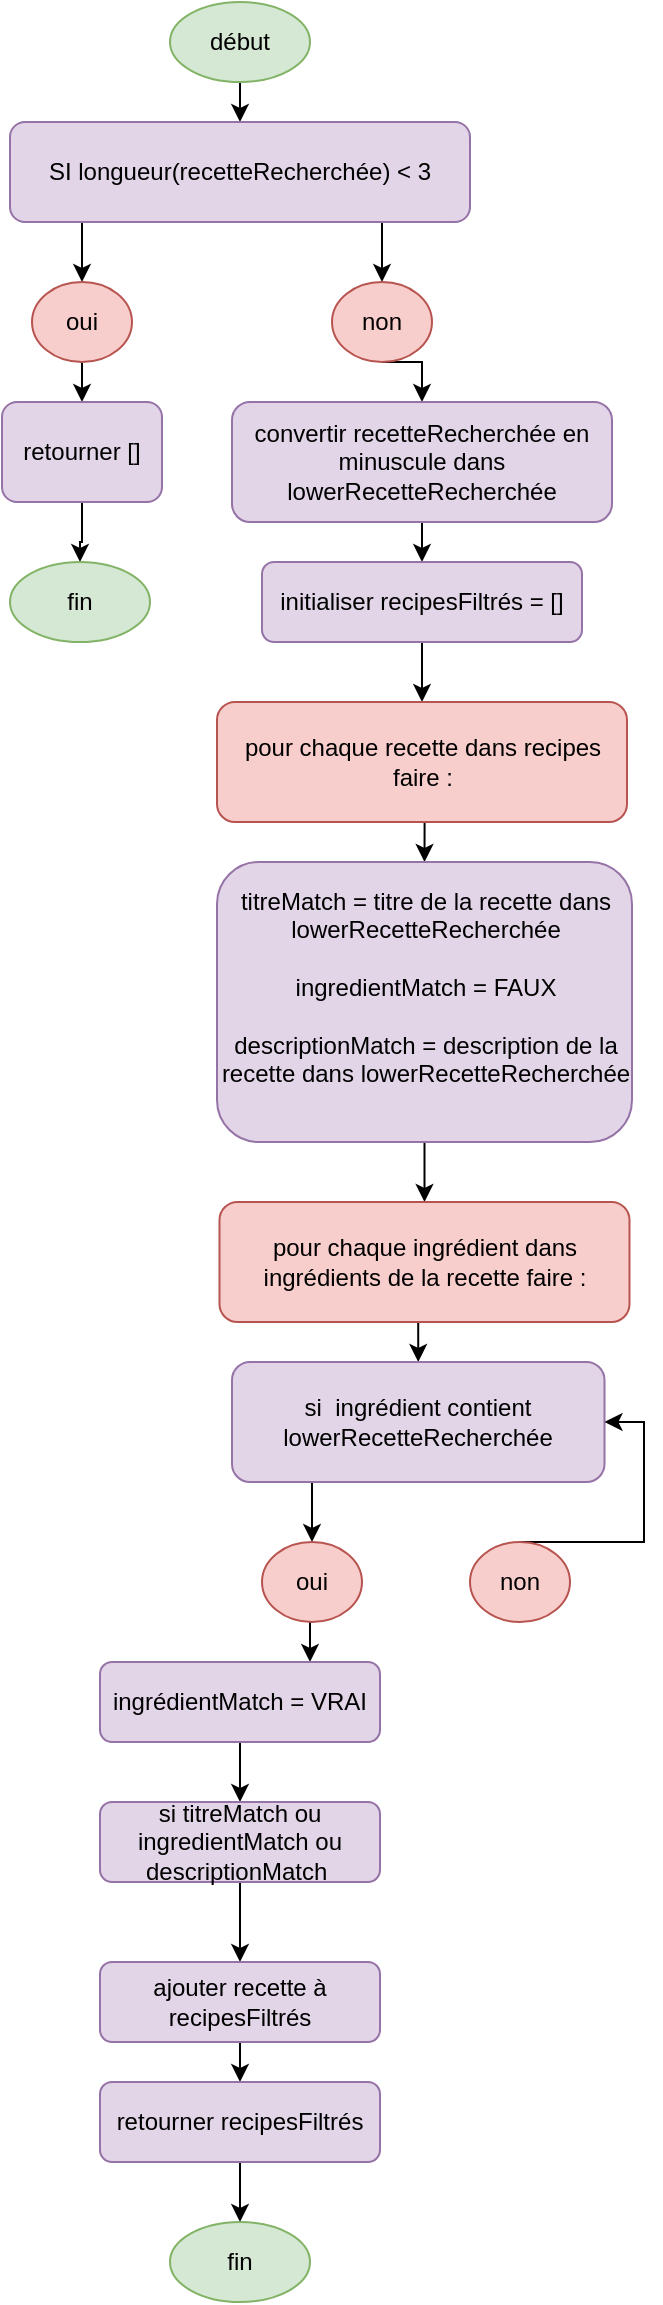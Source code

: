 <mxfile version="24.7.7">
  <diagram name="Page-1" id="sZHfkM0IvigwpGJvcx2V">
    <mxGraphModel dx="1050" dy="522" grid="1" gridSize="10" guides="1" tooltips="1" connect="1" arrows="1" fold="1" page="1" pageScale="1" pageWidth="827" pageHeight="1169" math="0" shadow="0">
      <root>
        <mxCell id="0" />
        <mxCell id="1" parent="0" />
        <mxCell id="hEU5Tb9HG1pzpg3_p1LC-4" style="edgeStyle=orthogonalEdgeStyle;rounded=0;orthogonalLoop=1;jettySize=auto;html=1;exitX=0.5;exitY=1;exitDx=0;exitDy=0;entryX=0.5;entryY=0;entryDx=0;entryDy=0;" edge="1" parent="1" source="hEU5Tb9HG1pzpg3_p1LC-1" target="hEU5Tb9HG1pzpg3_p1LC-3">
          <mxGeometry relative="1" as="geometry" />
        </mxCell>
        <mxCell id="hEU5Tb9HG1pzpg3_p1LC-1" value="début" style="ellipse;whiteSpace=wrap;html=1;fillColor=#d5e8d4;strokeColor=#82b366;" vertex="1" parent="1">
          <mxGeometry x="379" y="30" width="70" height="40" as="geometry" />
        </mxCell>
        <mxCell id="hEU5Tb9HG1pzpg3_p1LC-7" style="edgeStyle=orthogonalEdgeStyle;rounded=0;orthogonalLoop=1;jettySize=auto;html=1;exitX=0.25;exitY=1;exitDx=0;exitDy=0;entryX=0.5;entryY=0;entryDx=0;entryDy=0;" edge="1" parent="1" source="hEU5Tb9HG1pzpg3_p1LC-3" target="hEU5Tb9HG1pzpg3_p1LC-5">
          <mxGeometry relative="1" as="geometry" />
        </mxCell>
        <mxCell id="hEU5Tb9HG1pzpg3_p1LC-8" style="edgeStyle=orthogonalEdgeStyle;rounded=0;orthogonalLoop=1;jettySize=auto;html=1;exitX=0.75;exitY=1;exitDx=0;exitDy=0;entryX=0.5;entryY=0;entryDx=0;entryDy=0;" edge="1" parent="1" source="hEU5Tb9HG1pzpg3_p1LC-3" target="hEU5Tb9HG1pzpg3_p1LC-6">
          <mxGeometry relative="1" as="geometry" />
        </mxCell>
        <mxCell id="hEU5Tb9HG1pzpg3_p1LC-3" value="SI longueur(recetteRecherchée) &amp;lt; 3" style="rounded=1;whiteSpace=wrap;html=1;fillColor=#e1d5e7;strokeColor=#9673a6;" vertex="1" parent="1">
          <mxGeometry x="299" y="90" width="230" height="50" as="geometry" />
        </mxCell>
        <mxCell id="hEU5Tb9HG1pzpg3_p1LC-13" style="edgeStyle=orthogonalEdgeStyle;rounded=0;orthogonalLoop=1;jettySize=auto;html=1;exitX=0.5;exitY=1;exitDx=0;exitDy=0;entryX=0.5;entryY=0;entryDx=0;entryDy=0;" edge="1" parent="1" source="hEU5Tb9HG1pzpg3_p1LC-5" target="hEU5Tb9HG1pzpg3_p1LC-9">
          <mxGeometry relative="1" as="geometry" />
        </mxCell>
        <mxCell id="hEU5Tb9HG1pzpg3_p1LC-5" value="oui" style="ellipse;whiteSpace=wrap;html=1;fillColor=#f8cecc;strokeColor=#b85450;" vertex="1" parent="1">
          <mxGeometry x="310" y="170" width="50" height="40" as="geometry" />
        </mxCell>
        <mxCell id="hEU5Tb9HG1pzpg3_p1LC-15" style="edgeStyle=orthogonalEdgeStyle;rounded=0;orthogonalLoop=1;jettySize=auto;html=1;exitX=0.5;exitY=1;exitDx=0;exitDy=0;entryX=0.5;entryY=0;entryDx=0;entryDy=0;" edge="1" parent="1" source="hEU5Tb9HG1pzpg3_p1LC-6" target="hEU5Tb9HG1pzpg3_p1LC-14">
          <mxGeometry relative="1" as="geometry" />
        </mxCell>
        <mxCell id="hEU5Tb9HG1pzpg3_p1LC-6" value="non" style="ellipse;whiteSpace=wrap;html=1;fillColor=#f8cecc;strokeColor=#b85450;" vertex="1" parent="1">
          <mxGeometry x="460" y="170" width="50" height="40" as="geometry" />
        </mxCell>
        <mxCell id="hEU5Tb9HG1pzpg3_p1LC-11" value="" style="edgeStyle=orthogonalEdgeStyle;rounded=0;orthogonalLoop=1;jettySize=auto;html=1;" edge="1" parent="1" source="hEU5Tb9HG1pzpg3_p1LC-9" target="hEU5Tb9HG1pzpg3_p1LC-10">
          <mxGeometry relative="1" as="geometry" />
        </mxCell>
        <mxCell id="hEU5Tb9HG1pzpg3_p1LC-9" value="retourner []" style="rounded=1;whiteSpace=wrap;html=1;fillColor=#e1d5e7;strokeColor=#9673a6;" vertex="1" parent="1">
          <mxGeometry x="295" y="230" width="80" height="50" as="geometry" />
        </mxCell>
        <mxCell id="hEU5Tb9HG1pzpg3_p1LC-10" value="fin" style="ellipse;whiteSpace=wrap;html=1;fillColor=#d5e8d4;strokeColor=#82b366;" vertex="1" parent="1">
          <mxGeometry x="299" y="310" width="70" height="40" as="geometry" />
        </mxCell>
        <mxCell id="hEU5Tb9HG1pzpg3_p1LC-17" style="edgeStyle=orthogonalEdgeStyle;rounded=0;orthogonalLoop=1;jettySize=auto;html=1;exitX=0.5;exitY=1;exitDx=0;exitDy=0;entryX=0.5;entryY=0;entryDx=0;entryDy=0;" edge="1" parent="1" source="hEU5Tb9HG1pzpg3_p1LC-14" target="hEU5Tb9HG1pzpg3_p1LC-16">
          <mxGeometry relative="1" as="geometry" />
        </mxCell>
        <mxCell id="hEU5Tb9HG1pzpg3_p1LC-14" value="convertir recetteRecherchée en minuscule dans lowerRecetteRecherchée" style="rounded=1;whiteSpace=wrap;html=1;fillColor=#e1d5e7;strokeColor=#9673a6;" vertex="1" parent="1">
          <mxGeometry x="410" y="230" width="190" height="60" as="geometry" />
        </mxCell>
        <mxCell id="hEU5Tb9HG1pzpg3_p1LC-20" style="edgeStyle=orthogonalEdgeStyle;rounded=0;orthogonalLoop=1;jettySize=auto;html=1;exitX=0.5;exitY=1;exitDx=0;exitDy=0;entryX=0.5;entryY=0;entryDx=0;entryDy=0;" edge="1" parent="1" source="hEU5Tb9HG1pzpg3_p1LC-16" target="hEU5Tb9HG1pzpg3_p1LC-19">
          <mxGeometry relative="1" as="geometry" />
        </mxCell>
        <mxCell id="hEU5Tb9HG1pzpg3_p1LC-16" value="initialiser recipesFiltrés = []" style="rounded=1;whiteSpace=wrap;html=1;fillColor=#e1d5e7;strokeColor=#9673a6;" vertex="1" parent="1">
          <mxGeometry x="425" y="310" width="160" height="40" as="geometry" />
        </mxCell>
        <mxCell id="hEU5Tb9HG1pzpg3_p1LC-22" style="edgeStyle=orthogonalEdgeStyle;rounded=0;orthogonalLoop=1;jettySize=auto;html=1;exitX=0.5;exitY=1;exitDx=0;exitDy=0;entryX=0.5;entryY=0;entryDx=0;entryDy=0;" edge="1" parent="1" source="hEU5Tb9HG1pzpg3_p1LC-19" target="hEU5Tb9HG1pzpg3_p1LC-21">
          <mxGeometry relative="1" as="geometry" />
        </mxCell>
        <mxCell id="hEU5Tb9HG1pzpg3_p1LC-19" value="pour chaque recette dans recipes faire :" style="rounded=1;whiteSpace=wrap;html=1;fillColor=#f8cecc;strokeColor=#b85450;" vertex="1" parent="1">
          <mxGeometry x="402.5" y="380" width="205" height="60" as="geometry" />
        </mxCell>
        <mxCell id="hEU5Tb9HG1pzpg3_p1LC-25" style="edgeStyle=orthogonalEdgeStyle;rounded=0;orthogonalLoop=1;jettySize=auto;html=1;exitX=0.5;exitY=1;exitDx=0;exitDy=0;entryX=0.5;entryY=0;entryDx=0;entryDy=0;" edge="1" parent="1" source="hEU5Tb9HG1pzpg3_p1LC-21" target="hEU5Tb9HG1pzpg3_p1LC-23">
          <mxGeometry relative="1" as="geometry" />
        </mxCell>
        <mxCell id="hEU5Tb9HG1pzpg3_p1LC-21" value="titreMatch = titre de la recette dans lowerRecetteRecherchée&lt;div&gt;&lt;br&gt;&lt;div&gt;ingredientMatch = FAUX&lt;/div&gt;&lt;div&gt;&lt;br&gt;&lt;/div&gt;&lt;div&gt;descriptionMatch = description de la recette dans lowerRecetteRecherchée&lt;/div&gt;&lt;div&gt;&lt;br&gt;&lt;/div&gt;&lt;/div&gt;" style="rounded=1;whiteSpace=wrap;html=1;fillColor=#e1d5e7;strokeColor=#9673a6;" vertex="1" parent="1">
          <mxGeometry x="402.5" y="460" width="207.5" height="140" as="geometry" />
        </mxCell>
        <mxCell id="hEU5Tb9HG1pzpg3_p1LC-28" style="edgeStyle=orthogonalEdgeStyle;rounded=0;orthogonalLoop=1;jettySize=auto;html=1;exitX=0.5;exitY=1;exitDx=0;exitDy=0;entryX=0.5;entryY=0;entryDx=0;entryDy=0;" edge="1" parent="1" source="hEU5Tb9HG1pzpg3_p1LC-23" target="hEU5Tb9HG1pzpg3_p1LC-26">
          <mxGeometry relative="1" as="geometry" />
        </mxCell>
        <mxCell id="hEU5Tb9HG1pzpg3_p1LC-23" value="pour chaque ingrédient dans ingrédients de la recette faire :" style="rounded=1;whiteSpace=wrap;html=1;fillColor=#f8cecc;strokeColor=#b85450;" vertex="1" parent="1">
          <mxGeometry x="403.75" y="630" width="205" height="60" as="geometry" />
        </mxCell>
        <mxCell id="hEU5Tb9HG1pzpg3_p1LC-30" style="edgeStyle=orthogonalEdgeStyle;rounded=0;orthogonalLoop=1;jettySize=auto;html=1;exitX=0.25;exitY=1;exitDx=0;exitDy=0;entryX=0.5;entryY=0;entryDx=0;entryDy=0;" edge="1" parent="1" source="hEU5Tb9HG1pzpg3_p1LC-26" target="hEU5Tb9HG1pzpg3_p1LC-27">
          <mxGeometry relative="1" as="geometry" />
        </mxCell>
        <mxCell id="hEU5Tb9HG1pzpg3_p1LC-26" value="si&amp;nbsp; ingrédient contient lowerRecetteRecherchée" style="rounded=1;whiteSpace=wrap;html=1;fillColor=#e1d5e7;strokeColor=#9673a6;" vertex="1" parent="1">
          <mxGeometry x="410" y="710" width="186.25" height="60" as="geometry" />
        </mxCell>
        <mxCell id="hEU5Tb9HG1pzpg3_p1LC-34" style="edgeStyle=orthogonalEdgeStyle;rounded=0;orthogonalLoop=1;jettySize=auto;html=1;exitX=0.5;exitY=1;exitDx=0;exitDy=0;entryX=0.75;entryY=0;entryDx=0;entryDy=0;" edge="1" parent="1" source="hEU5Tb9HG1pzpg3_p1LC-27" target="hEU5Tb9HG1pzpg3_p1LC-33">
          <mxGeometry relative="1" as="geometry" />
        </mxCell>
        <mxCell id="hEU5Tb9HG1pzpg3_p1LC-27" value="oui" style="ellipse;whiteSpace=wrap;html=1;fillColor=#f8cecc;strokeColor=#b85450;" vertex="1" parent="1">
          <mxGeometry x="425" y="800" width="50" height="40" as="geometry" />
        </mxCell>
        <mxCell id="hEU5Tb9HG1pzpg3_p1LC-32" style="edgeStyle=orthogonalEdgeStyle;rounded=0;orthogonalLoop=1;jettySize=auto;html=1;entryX=1;entryY=0.5;entryDx=0;entryDy=0;" edge="1" parent="1" source="hEU5Tb9HG1pzpg3_p1LC-31" target="hEU5Tb9HG1pzpg3_p1LC-26">
          <mxGeometry relative="1" as="geometry">
            <Array as="points">
              <mxPoint x="616" y="800" />
              <mxPoint x="616" y="740" />
            </Array>
          </mxGeometry>
        </mxCell>
        <mxCell id="hEU5Tb9HG1pzpg3_p1LC-31" value="non" style="ellipse;whiteSpace=wrap;html=1;fillColor=#f8cecc;strokeColor=#b85450;" vertex="1" parent="1">
          <mxGeometry x="529" y="800" width="50" height="40" as="geometry" />
        </mxCell>
        <mxCell id="hEU5Tb9HG1pzpg3_p1LC-36" style="edgeStyle=orthogonalEdgeStyle;rounded=0;orthogonalLoop=1;jettySize=auto;html=1;exitX=0.5;exitY=1;exitDx=0;exitDy=0;entryX=0.5;entryY=0;entryDx=0;entryDy=0;" edge="1" parent="1" source="hEU5Tb9HG1pzpg3_p1LC-33" target="hEU5Tb9HG1pzpg3_p1LC-35">
          <mxGeometry relative="1" as="geometry" />
        </mxCell>
        <mxCell id="hEU5Tb9HG1pzpg3_p1LC-33" value="ingrédientMatch = VRAI" style="rounded=1;whiteSpace=wrap;html=1;fillColor=#e1d5e7;strokeColor=#9673a6;" vertex="1" parent="1">
          <mxGeometry x="344" y="860" width="140" height="40" as="geometry" />
        </mxCell>
        <mxCell id="hEU5Tb9HG1pzpg3_p1LC-44" style="edgeStyle=orthogonalEdgeStyle;rounded=0;orthogonalLoop=1;jettySize=auto;html=1;exitX=0.5;exitY=1;exitDx=0;exitDy=0;entryX=0.5;entryY=0;entryDx=0;entryDy=0;" edge="1" parent="1" source="hEU5Tb9HG1pzpg3_p1LC-35" target="hEU5Tb9HG1pzpg3_p1LC-43">
          <mxGeometry relative="1" as="geometry" />
        </mxCell>
        <mxCell id="hEU5Tb9HG1pzpg3_p1LC-35" value="si titreMatch ou ingredientMatch ou descriptionMatch&amp;nbsp;" style="rounded=1;whiteSpace=wrap;html=1;fillColor=#e1d5e7;strokeColor=#9673a6;" vertex="1" parent="1">
          <mxGeometry x="344" y="930" width="140" height="40" as="geometry" />
        </mxCell>
        <mxCell id="hEU5Tb9HG1pzpg3_p1LC-46" style="edgeStyle=orthogonalEdgeStyle;rounded=0;orthogonalLoop=1;jettySize=auto;html=1;exitX=0.5;exitY=1;exitDx=0;exitDy=0;entryX=0.5;entryY=0;entryDx=0;entryDy=0;" edge="1" parent="1" source="hEU5Tb9HG1pzpg3_p1LC-43" target="hEU5Tb9HG1pzpg3_p1LC-45">
          <mxGeometry relative="1" as="geometry" />
        </mxCell>
        <mxCell id="hEU5Tb9HG1pzpg3_p1LC-43" value="ajouter recette à recipesFiltrés" style="rounded=1;whiteSpace=wrap;html=1;fillColor=#e1d5e7;strokeColor=#9673a6;" vertex="1" parent="1">
          <mxGeometry x="344" y="1010" width="140" height="40" as="geometry" />
        </mxCell>
        <mxCell id="hEU5Tb9HG1pzpg3_p1LC-50" style="edgeStyle=orthogonalEdgeStyle;rounded=0;orthogonalLoop=1;jettySize=auto;html=1;exitX=0.5;exitY=1;exitDx=0;exitDy=0;" edge="1" parent="1" source="hEU5Tb9HG1pzpg3_p1LC-45" target="hEU5Tb9HG1pzpg3_p1LC-47">
          <mxGeometry relative="1" as="geometry" />
        </mxCell>
        <mxCell id="hEU5Tb9HG1pzpg3_p1LC-45" value="retourner recipesFiltrés" style="rounded=1;whiteSpace=wrap;html=1;fillColor=#e1d5e7;strokeColor=#9673a6;" vertex="1" parent="1">
          <mxGeometry x="344" y="1070" width="140" height="40" as="geometry" />
        </mxCell>
        <mxCell id="hEU5Tb9HG1pzpg3_p1LC-47" value="fin" style="ellipse;whiteSpace=wrap;html=1;fillColor=#d5e8d4;strokeColor=#82b366;" vertex="1" parent="1">
          <mxGeometry x="379" y="1140" width="70" height="40" as="geometry" />
        </mxCell>
      </root>
    </mxGraphModel>
  </diagram>
</mxfile>
